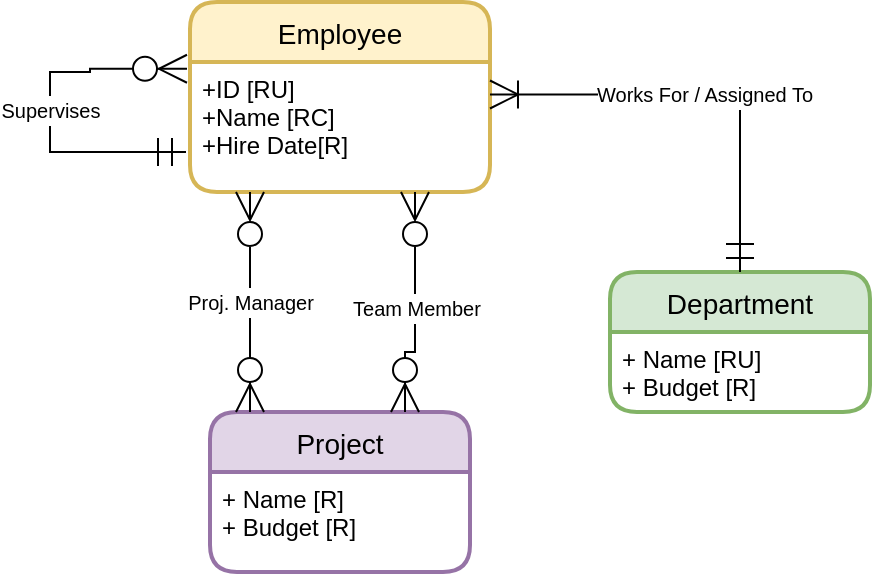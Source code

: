 <mxfile version="15.5.9" type="google" pages="2"><diagram id="hd_Yb5dhXxoXaWTB9RyF" name="Page-1"><mxGraphModel dx="1178" dy="655" grid="0" gridSize="10" guides="1" tooltips="1" connect="1" arrows="1" fold="1" page="1" pageScale="1" pageWidth="1100" pageHeight="850" math="0" shadow="0"><root><mxCell id="0"/><mxCell id="1" parent="0"/><mxCell id="JTRFAY_RS8wR9yvd-D0G-1" value="Employee" style="swimlane;childLayout=stackLayout;horizontal=1;startSize=30;horizontalStack=0;rounded=1;fontSize=14;fontStyle=0;strokeWidth=2;resizeParent=0;resizeLast=1;shadow=0;dashed=0;align=center;fillColor=#fff2cc;strokeColor=#d6b656;" vertex="1" parent="1"><mxGeometry x="390" y="105" width="150" height="95" as="geometry"/></mxCell><mxCell id="JTRFAY_RS8wR9yvd-D0G-2" value="+ID [RU]&#10;+Name [RC]&#10;+Hire Date[R] " style="align=left;strokeColor=none;fillColor=none;spacingLeft=4;fontSize=12;verticalAlign=top;resizable=0;rotatable=0;part=1;" vertex="1" parent="JTRFAY_RS8wR9yvd-D0G-1"><mxGeometry y="30" width="150" height="65" as="geometry"/></mxCell><mxCell id="JTRFAY_RS8wR9yvd-D0G-8" value="&lt;font style=&quot;font-size: 10px&quot;&gt;Supervises&lt;/font&gt;" style="fontSize=12;html=1;endArrow=ERmandOne;startArrow=ERzeroToMany;rounded=0;exitX=-0.01;exitY=0.052;exitDx=0;exitDy=0;edgeStyle=orthogonalEdgeStyle;endSize=12;startSize=12;exitPerimeter=0;endFill=0;startFill=1;" edge="1" parent="JTRFAY_RS8wR9yvd-D0G-1" source="JTRFAY_RS8wR9yvd-D0G-2"><mxGeometry width="100" height="100" relative="1" as="geometry"><mxPoint x="-20" y="280" as="sourcePoint"/><mxPoint x="-2" y="75" as="targetPoint"/><Array as="points"><mxPoint x="-50" y="33"/><mxPoint x="-50" y="35"/><mxPoint x="-70" y="35"/><mxPoint x="-70" y="75"/></Array></mxGeometry></mxCell><mxCell id="JTRFAY_RS8wR9yvd-D0G-3" value="Department" style="swimlane;childLayout=stackLayout;horizontal=1;startSize=30;horizontalStack=0;rounded=1;fontSize=14;fontStyle=0;strokeWidth=2;resizeParent=0;resizeLast=1;shadow=0;dashed=0;align=center;fillColor=#d5e8d4;strokeColor=#82b366;" vertex="1" parent="1"><mxGeometry x="600" y="240" width="130" height="70" as="geometry"/></mxCell><mxCell id="JTRFAY_RS8wR9yvd-D0G-4" value="+ Name [RU]&#10;+ Budget [R]" style="align=left;strokeColor=none;fillColor=none;spacingLeft=4;fontSize=12;verticalAlign=top;resizable=0;rotatable=0;part=1;" vertex="1" parent="JTRFAY_RS8wR9yvd-D0G-3"><mxGeometry y="30" width="130" height="40" as="geometry"/></mxCell><mxCell id="JTRFAY_RS8wR9yvd-D0G-5" value="Project" style="swimlane;childLayout=stackLayout;horizontal=1;startSize=30;horizontalStack=0;rounded=1;fontSize=14;fontStyle=0;strokeWidth=2;resizeParent=0;resizeLast=1;shadow=0;dashed=0;align=center;fillColor=#e1d5e7;strokeColor=#9673a6;" vertex="1" parent="1"><mxGeometry x="400" y="310" width="130" height="80" as="geometry"/></mxCell><mxCell id="JTRFAY_RS8wR9yvd-D0G-6" value="+ Name [R]&#10;+ Budget [R]" style="align=left;strokeColor=none;fillColor=none;spacingLeft=4;fontSize=12;verticalAlign=top;resizable=0;rotatable=0;part=1;" vertex="1" parent="JTRFAY_RS8wR9yvd-D0G-5"><mxGeometry y="30" width="130" height="50" as="geometry"/></mxCell><mxCell id="JTRFAY_RS8wR9yvd-D0G-7" value="&lt;font style=&quot;font-size: 10px&quot;&gt;Team Member&lt;br&gt;&lt;/font&gt;" style="fontSize=12;html=1;endArrow=ERzeroToMany;startArrow=ERzeroToMany;rounded=0;exitX=0.75;exitY=0;exitDx=0;exitDy=0;edgeStyle=orthogonalEdgeStyle;endSize=12;startSize=12;endFill=0;startFill=1;entryX=0.75;entryY=1;entryDx=0;entryDy=0;" edge="1" parent="1" source="JTRFAY_RS8wR9yvd-D0G-5" target="JTRFAY_RS8wR9yvd-D0G-2"><mxGeometry width="100" height="100" relative="1" as="geometry"><mxPoint x="340" y="380" as="sourcePoint"/><mxPoint x="570" y="280" as="targetPoint"/><Array as="points"><mxPoint x="497" y="280"/><mxPoint x="503" y="280"/></Array></mxGeometry></mxCell><mxCell id="JTRFAY_RS8wR9yvd-D0G-9" value="&lt;font style=&quot;font-size: 10px&quot;&gt;Works For / Assigned To&lt;/font&gt;" style="fontSize=12;html=1;endArrow=ERmandOne;startArrow=ERoneToMany;rounded=0;exitX=1;exitY=0.25;exitDx=0;exitDy=0;edgeStyle=orthogonalEdgeStyle;endSize=12;startSize=12;endFill=0;startFill=0;entryX=0.5;entryY=0;entryDx=0;entryDy=0;" edge="1" parent="1" source="JTRFAY_RS8wR9yvd-D0G-2" target="JTRFAY_RS8wR9yvd-D0G-3"><mxGeometry width="100" height="100" relative="1" as="geometry"><mxPoint x="668.5" y="190" as="sourcePoint"/><mxPoint x="668" y="231.62" as="targetPoint"/><Array as="points"><mxPoint x="665" y="151"/></Array></mxGeometry></mxCell><mxCell id="JTRFAY_RS8wR9yvd-D0G-10" value="&lt;font style=&quot;font-size: 10px&quot;&gt;Proj. Manager&lt;br&gt;&lt;/font&gt;" style="fontSize=12;html=1;endArrow=ERzeroToMany;startArrow=ERzeroToMany;rounded=0;exitX=0.5;exitY=0;exitDx=0;exitDy=0;entryX=0.5;entryY=1;entryDx=0;entryDy=0;edgeStyle=orthogonalEdgeStyle;endSize=12;startSize=12;endFill=0;startFill=1;" edge="1" parent="1"><mxGeometry width="100" height="100" relative="1" as="geometry"><mxPoint x="420" y="310" as="sourcePoint"/><mxPoint x="420" y="200" as="targetPoint"/><Array as="points"><mxPoint x="420" y="230"/><mxPoint x="420" y="230"/></Array></mxGeometry></mxCell></root></mxGraphModel></diagram><diagram id="Ew24HruEcrRAHAFBirO_" name="Page-2"><mxGraphModel dx="1422" dy="790" grid="0" gridSize="10" guides="1" tooltips="1" connect="1" arrows="1" fold="1" page="1" pageScale="1" pageWidth="1100" pageHeight="850" math="0" shadow="0"><root><mxCell id="e8vvs5tY5NHix-QV6y1X-0"/><mxCell id="e8vvs5tY5NHix-QV6y1X-1" parent="e8vvs5tY5NHix-QV6y1X-0"/><mxCell id="e8vvs5tY5NHix-QV6y1X-2" value="bob:&lt;br&gt;&lt;b&gt;Employee&lt;/b&gt;" style="ellipse;whiteSpace=wrap;html=1;aspect=fixed;fontSize=10;fillColor=#fff2cc;strokeColor=#d6b656;" vertex="1" parent="e8vvs5tY5NHix-QV6y1X-1"><mxGeometry x="490" y="200" width="80" height="80" as="geometry"/></mxCell><mxCell id="e8vvs5tY5NHix-QV6y1X-3" value="erp:&lt;br&gt;&lt;b&gt;Project&lt;/b&gt;" style="ellipse;whiteSpace=wrap;html=1;aspect=fixed;fontSize=10;fillColor=#e1d5e7;strokeColor=#9673a6;" vertex="1" parent="e8vvs5tY5NHix-QV6y1X-1"><mxGeometry x="387" y="352" width="80" height="80" as="geometry"/></mxCell><mxCell id="e8vvs5tY5NHix-QV6y1X-4" value="it:&lt;br&gt;&lt;b&gt;Department&lt;/b&gt;" style="ellipse;whiteSpace=wrap;html=1;aspect=fixed;fontSize=10;fillColor=#d5e8d4;strokeColor=#82b366;" vertex="1" parent="e8vvs5tY5NHix-QV6y1X-1"><mxGeometry x="340" y="70" width="80" height="80" as="geometry"/></mxCell><mxCell id="e8vvs5tY5NHix-QV6y1X-5" value="WORKS_FOR" style="endArrow=classic;html=1;rounded=0;fontSize=10;startSize=12;endSize=12;" edge="1" parent="e8vvs5tY5NHix-QV6y1X-1" source="e8vvs5tY5NHix-QV6y1X-2" target="e8vvs5tY5NHix-QV6y1X-4"><mxGeometry width="50" height="50" relative="1" as="geometry"><mxPoint x="620" y="310" as="sourcePoint"/><mxPoint x="670" y="260" as="targetPoint"/></mxGeometry></mxCell><mxCell id="e8vvs5tY5NHix-QV6y1X-6" value="ON_TEAM&lt;br&gt;{role: &quot;Manager&quot;}" style="endArrow=classic;html=1;rounded=0;fontSize=10;startSize=12;endSize=12;entryX=1;entryY=0;entryDx=0;entryDy=0;exitX=0.5;exitY=1;exitDx=0;exitDy=0;" edge="1" parent="e8vvs5tY5NHix-QV6y1X-1" source="e8vvs5tY5NHix-QV6y1X-2" target="e8vvs5tY5NHix-QV6y1X-3"><mxGeometry width="50" height="50" relative="1" as="geometry"><mxPoint x="558" y="270" as="sourcePoint"/><mxPoint x="613.1" y="405.112" as="targetPoint"/></mxGeometry></mxCell><mxCell id="e8vvs5tY5NHix-QV6y1X-8" value="art:&lt;br&gt;&lt;b&gt;Employee&lt;/b&gt;" style="ellipse;whiteSpace=wrap;html=1;aspect=fixed;fontSize=10;fillColor=#fff2cc;strokeColor=#d6b656;" vertex="1" parent="e8vvs5tY5NHix-QV6y1X-1"><mxGeometry x="210" y="200" width="80" height="80" as="geometry"/></mxCell><mxCell id="e8vvs5tY5NHix-QV6y1X-9" value="WORKS_FOR" style="endArrow=classic;html=1;rounded=0;fontSize=10;startSize=12;endSize=12;entryX=0;entryY=1;entryDx=0;entryDy=0;" edge="1" parent="e8vvs5tY5NHix-QV6y1X-1" target="e8vvs5tY5NHix-QV6y1X-4"><mxGeometry width="50" height="50" relative="1" as="geometry"><mxPoint x="275" y="208" as="sourcePoint"/><mxPoint x="420.228" y="146.197" as="targetPoint"/></mxGeometry></mxCell><mxCell id="e8vvs5tY5NHix-QV6y1X-10" value="ON_TEAM&lt;br&gt;{role: &quot;Member&quot;}" style="endArrow=classic;html=1;rounded=0;fontSize=10;startSize=12;endSize=12;exitX=1;exitY=1;exitDx=0;exitDy=0;" edge="1" parent="e8vvs5tY5NHix-QV6y1X-1" source="e8vvs5tY5NHix-QV6y1X-8" target="e8vvs5tY5NHix-QV6y1X-3"><mxGeometry width="50" height="50" relative="1" as="geometry"><mxPoint x="540" y="290" as="sourcePoint"/><mxPoint x="540" y="420" as="targetPoint"/></mxGeometry></mxCell><mxCell id="dpgdiilexZrq3ZUaLQ5j-1" value="SUPERVISES" style="endArrow=classic;html=1;rounded=0;fontSize=10;startSize=12;endSize=12;entryX=1;entryY=0.5;entryDx=0;entryDy=0;exitX=0;exitY=0.5;exitDx=0;exitDy=0;" edge="1" parent="e8vvs5tY5NHix-QV6y1X-1" source="e8vvs5tY5NHix-QV6y1X-2" target="e8vvs5tY5NHix-QV6y1X-8"><mxGeometry width="50" height="50" relative="1" as="geometry"><mxPoint x="509.756" y="223.822" as="sourcePoint"/><mxPoint x="420.228" y="146.197" as="targetPoint"/></mxGeometry></mxCell><mxCell id="d5NJ1jAI3KkQI5FFtjhJ-0" value="cloud:&lt;br&gt;&lt;b&gt;Project&lt;/b&gt;" style="ellipse;whiteSpace=wrap;html=1;aspect=fixed;fontSize=10;fillColor=#e1d5e7;strokeColor=#9673a6;" vertex="1" parent="e8vvs5tY5NHix-QV6y1X-1"><mxGeometry x="210" y="352" width="80" height="80" as="geometry"/></mxCell><mxCell id="d5NJ1jAI3KkQI5FFtjhJ-2" value="ON_TEAM&lt;br&gt;{role: &quot;Member&quot;}" style="endArrow=classic;html=1;rounded=0;fontSize=10;startSize=12;endSize=12;exitX=0.5;exitY=1;exitDx=0;exitDy=0;entryX=0.5;entryY=0;entryDx=0;entryDy=0;" edge="1" parent="e8vvs5tY5NHix-QV6y1X-1" source="e8vvs5tY5NHix-QV6y1X-8" target="d5NJ1jAI3KkQI5FFtjhJ-0"><mxGeometry width="50" height="50" relative="1" as="geometry"><mxPoint x="288.284" y="278.284" as="sourcePoint"/><mxPoint x="406.259" y="376.407" as="targetPoint"/></mxGeometry></mxCell></root></mxGraphModel></diagram></mxfile>